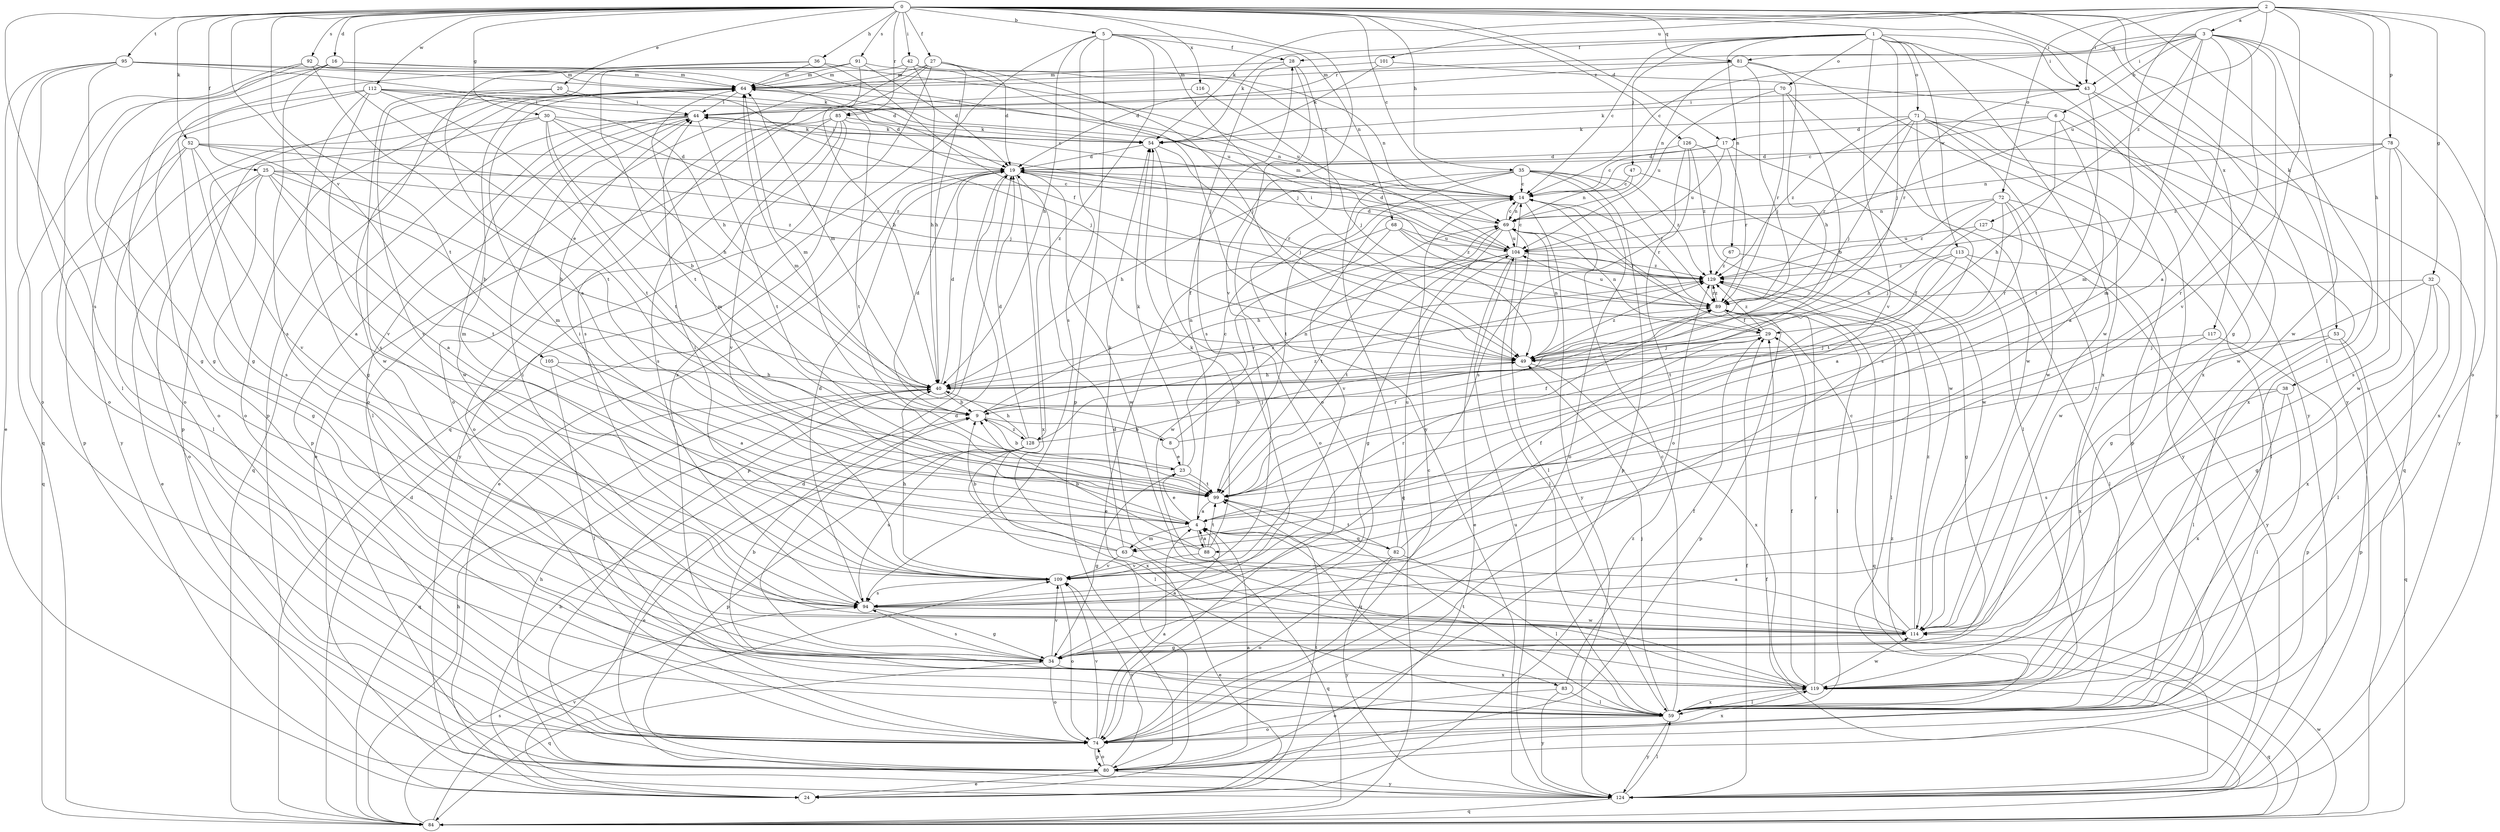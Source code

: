 strict digraph  {
0;
1;
2;
3;
4;
5;
6;
8;
9;
14;
16;
17;
19;
20;
23;
24;
25;
27;
28;
29;
30;
32;
34;
35;
36;
38;
40;
42;
43;
44;
47;
49;
52;
53;
54;
59;
63;
64;
67;
68;
69;
70;
71;
72;
74;
78;
80;
81;
82;
83;
84;
85;
88;
89;
91;
92;
94;
95;
99;
101;
104;
105;
109;
112;
113;
114;
116;
117;
119;
124;
126;
127;
128;
129;
0 -> 5  [label=b];
0 -> 14  [label=c];
0 -> 16  [label=d];
0 -> 17  [label=d];
0 -> 20  [label=e];
0 -> 23  [label=e];
0 -> 25  [label=f];
0 -> 27  [label=f];
0 -> 30  [label=g];
0 -> 35  [label=h];
0 -> 36  [label=h];
0 -> 42  [label=i];
0 -> 43  [label=i];
0 -> 52  [label=k];
0 -> 53  [label=k];
0 -> 59  [label=l];
0 -> 81  [label=q];
0 -> 85  [label=r];
0 -> 91  [label=s];
0 -> 92  [label=s];
0 -> 94  [label=s];
0 -> 95  [label=t];
0 -> 99  [label=t];
0 -> 105  [label=v];
0 -> 109  [label=v];
0 -> 112  [label=w];
0 -> 116  [label=x];
0 -> 117  [label=x];
0 -> 124  [label=y];
0 -> 126  [label=z];
1 -> 14  [label=c];
1 -> 28  [label=f];
1 -> 43  [label=i];
1 -> 47  [label=j];
1 -> 49  [label=j];
1 -> 54  [label=k];
1 -> 67  [label=n];
1 -> 70  [label=o];
1 -> 71  [label=o];
1 -> 109  [label=v];
1 -> 113  [label=w];
1 -> 114  [label=w];
1 -> 124  [label=y];
2 -> 3  [label=a];
2 -> 32  [label=g];
2 -> 34  [label=g];
2 -> 38  [label=h];
2 -> 43  [label=i];
2 -> 54  [label=k];
2 -> 63  [label=m];
2 -> 72  [label=o];
2 -> 74  [label=o];
2 -> 78  [label=p];
2 -> 101  [label=u];
2 -> 104  [label=u];
3 -> 4  [label=a];
3 -> 6  [label=b];
3 -> 14  [label=c];
3 -> 43  [label=i];
3 -> 63  [label=m];
3 -> 81  [label=q];
3 -> 85  [label=r];
3 -> 88  [label=r];
3 -> 109  [label=v];
3 -> 114  [label=w];
3 -> 124  [label=y];
3 -> 127  [label=z];
4 -> 23  [label=e];
4 -> 28  [label=f];
4 -> 63  [label=m];
4 -> 64  [label=m];
4 -> 82  [label=q];
4 -> 83  [label=q];
4 -> 88  [label=r];
5 -> 28  [label=f];
5 -> 40  [label=h];
5 -> 49  [label=j];
5 -> 68  [label=n];
5 -> 80  [label=p];
5 -> 84  [label=q];
5 -> 94  [label=s];
5 -> 128  [label=z];
6 -> 4  [label=a];
6 -> 14  [label=c];
6 -> 17  [label=d];
6 -> 40  [label=h];
6 -> 119  [label=x];
8 -> 23  [label=e];
8 -> 29  [label=f];
8 -> 64  [label=m];
8 -> 69  [label=n];
9 -> 8  [label=b];
9 -> 19  [label=d];
9 -> 64  [label=m];
9 -> 69  [label=n];
9 -> 128  [label=z];
9 -> 129  [label=z];
14 -> 69  [label=n];
14 -> 89  [label=r];
14 -> 109  [label=v];
14 -> 124  [label=y];
16 -> 64  [label=m];
16 -> 74  [label=o];
16 -> 84  [label=q];
16 -> 94  [label=s];
16 -> 104  [label=u];
17 -> 14  [label=c];
17 -> 19  [label=d];
17 -> 59  [label=l];
17 -> 89  [label=r];
17 -> 104  [label=u];
19 -> 14  [label=c];
19 -> 24  [label=e];
19 -> 80  [label=p];
19 -> 89  [label=r];
19 -> 114  [label=w];
19 -> 119  [label=x];
20 -> 44  [label=i];
20 -> 49  [label=j];
20 -> 94  [label=s];
20 -> 109  [label=v];
23 -> 9  [label=b];
23 -> 14  [label=c];
23 -> 34  [label=g];
23 -> 54  [label=k];
23 -> 99  [label=t];
24 -> 9  [label=b];
24 -> 99  [label=t];
24 -> 129  [label=z];
25 -> 4  [label=a];
25 -> 14  [label=c];
25 -> 24  [label=e];
25 -> 34  [label=g];
25 -> 40  [label=h];
25 -> 74  [label=o];
25 -> 99  [label=t];
25 -> 129  [label=z];
27 -> 19  [label=d];
27 -> 40  [label=h];
27 -> 49  [label=j];
27 -> 64  [label=m];
27 -> 74  [label=o];
27 -> 94  [label=s];
27 -> 119  [label=x];
28 -> 64  [label=m];
28 -> 74  [label=o];
28 -> 94  [label=s];
28 -> 124  [label=y];
29 -> 49  [label=j];
29 -> 69  [label=n];
29 -> 129  [label=z];
30 -> 9  [label=b];
30 -> 40  [label=h];
30 -> 49  [label=j];
30 -> 54  [label=k];
30 -> 80  [label=p];
30 -> 99  [label=t];
30 -> 109  [label=v];
32 -> 34  [label=g];
32 -> 59  [label=l];
32 -> 89  [label=r];
32 -> 99  [label=t];
32 -> 119  [label=x];
34 -> 4  [label=a];
34 -> 19  [label=d];
34 -> 74  [label=o];
34 -> 84  [label=q];
34 -> 94  [label=s];
34 -> 109  [label=v];
34 -> 119  [label=x];
35 -> 14  [label=c];
35 -> 40  [label=h];
35 -> 74  [label=o];
35 -> 80  [label=p];
35 -> 84  [label=q];
35 -> 89  [label=r];
35 -> 99  [label=t];
35 -> 129  [label=z];
36 -> 4  [label=a];
36 -> 29  [label=f];
36 -> 34  [label=g];
36 -> 64  [label=m];
36 -> 104  [label=u];
38 -> 9  [label=b];
38 -> 59  [label=l];
38 -> 94  [label=s];
38 -> 119  [label=x];
40 -> 9  [label=b];
40 -> 19  [label=d];
40 -> 64  [label=m];
40 -> 84  [label=q];
40 -> 89  [label=r];
42 -> 40  [label=h];
42 -> 49  [label=j];
42 -> 64  [label=m];
42 -> 69  [label=n];
42 -> 74  [label=o];
43 -> 44  [label=i];
43 -> 54  [label=k];
43 -> 89  [label=r];
43 -> 99  [label=t];
43 -> 114  [label=w];
43 -> 124  [label=y];
44 -> 54  [label=k];
44 -> 59  [label=l];
44 -> 80  [label=p];
44 -> 84  [label=q];
44 -> 99  [label=t];
44 -> 114  [label=w];
47 -> 14  [label=c];
47 -> 69  [label=n];
47 -> 114  [label=w];
49 -> 40  [label=h];
49 -> 69  [label=n];
49 -> 119  [label=x];
49 -> 129  [label=z];
52 -> 4  [label=a];
52 -> 9  [label=b];
52 -> 19  [label=d];
52 -> 59  [label=l];
52 -> 84  [label=q];
52 -> 94  [label=s];
52 -> 129  [label=z];
53 -> 49  [label=j];
53 -> 59  [label=l];
53 -> 80  [label=p];
53 -> 84  [label=q];
54 -> 19  [label=d];
54 -> 44  [label=i];
54 -> 49  [label=j];
54 -> 74  [label=o];
59 -> 14  [label=c];
59 -> 49  [label=j];
59 -> 74  [label=o];
59 -> 99  [label=t];
59 -> 119  [label=x];
59 -> 124  [label=y];
63 -> 9  [label=b];
63 -> 24  [label=e];
63 -> 44  [label=i];
63 -> 54  [label=k];
63 -> 109  [label=v];
64 -> 44  [label=i];
64 -> 69  [label=n];
64 -> 74  [label=o];
64 -> 80  [label=p];
64 -> 114  [label=w];
67 -> 34  [label=g];
67 -> 129  [label=z];
68 -> 24  [label=e];
68 -> 89  [label=r];
68 -> 104  [label=u];
68 -> 114  [label=w];
68 -> 129  [label=z];
69 -> 14  [label=c];
69 -> 19  [label=d];
69 -> 34  [label=g];
69 -> 59  [label=l];
69 -> 89  [label=r];
69 -> 99  [label=t];
69 -> 104  [label=u];
70 -> 9  [label=b];
70 -> 44  [label=i];
70 -> 89  [label=r];
70 -> 104  [label=u];
70 -> 114  [label=w];
71 -> 49  [label=j];
71 -> 54  [label=k];
71 -> 80  [label=p];
71 -> 84  [label=q];
71 -> 89  [label=r];
71 -> 94  [label=s];
71 -> 114  [label=w];
71 -> 124  [label=y];
71 -> 129  [label=z];
72 -> 4  [label=a];
72 -> 40  [label=h];
72 -> 59  [label=l];
72 -> 69  [label=n];
72 -> 99  [label=t];
72 -> 114  [label=w];
72 -> 129  [label=z];
74 -> 4  [label=a];
74 -> 14  [label=c];
74 -> 80  [label=p];
74 -> 109  [label=v];
74 -> 119  [label=x];
78 -> 19  [label=d];
78 -> 69  [label=n];
78 -> 94  [label=s];
78 -> 114  [label=w];
78 -> 119  [label=x];
78 -> 129  [label=z];
80 -> 4  [label=a];
80 -> 24  [label=e];
80 -> 40  [label=h];
80 -> 74  [label=o];
80 -> 109  [label=v];
80 -> 124  [label=y];
81 -> 19  [label=d];
81 -> 40  [label=h];
81 -> 49  [label=j];
81 -> 64  [label=m];
81 -> 69  [label=n];
81 -> 119  [label=x];
82 -> 29  [label=f];
82 -> 59  [label=l];
82 -> 74  [label=o];
82 -> 99  [label=t];
82 -> 104  [label=u];
82 -> 124  [label=y];
83 -> 29  [label=f];
83 -> 59  [label=l];
83 -> 74  [label=o];
83 -> 124  [label=y];
84 -> 19  [label=d];
84 -> 29  [label=f];
84 -> 40  [label=h];
84 -> 94  [label=s];
84 -> 109  [label=v];
84 -> 114  [label=w];
85 -> 24  [label=e];
85 -> 54  [label=k];
85 -> 74  [label=o];
85 -> 94  [label=s];
85 -> 99  [label=t];
85 -> 109  [label=v];
85 -> 124  [label=y];
88 -> 4  [label=a];
88 -> 9  [label=b];
88 -> 54  [label=k];
88 -> 64  [label=m];
88 -> 84  [label=q];
88 -> 99  [label=t];
88 -> 109  [label=v];
89 -> 29  [label=f];
89 -> 59  [label=l];
89 -> 80  [label=p];
89 -> 84  [label=q];
89 -> 104  [label=u];
89 -> 129  [label=z];
91 -> 14  [label=c];
91 -> 19  [label=d];
91 -> 40  [label=h];
91 -> 64  [label=m];
91 -> 80  [label=p];
91 -> 99  [label=t];
92 -> 19  [label=d];
92 -> 34  [label=g];
92 -> 64  [label=m];
92 -> 74  [label=o];
92 -> 99  [label=t];
94 -> 19  [label=d];
94 -> 34  [label=g];
94 -> 114  [label=w];
95 -> 24  [label=e];
95 -> 34  [label=g];
95 -> 40  [label=h];
95 -> 54  [label=k];
95 -> 59  [label=l];
95 -> 64  [label=m];
95 -> 74  [label=o];
99 -> 4  [label=a];
99 -> 89  [label=r];
101 -> 54  [label=k];
101 -> 64  [label=m];
101 -> 119  [label=x];
104 -> 14  [label=c];
104 -> 19  [label=d];
104 -> 24  [label=e];
104 -> 40  [label=h];
104 -> 59  [label=l];
104 -> 64  [label=m];
104 -> 99  [label=t];
104 -> 129  [label=z];
105 -> 4  [label=a];
105 -> 40  [label=h];
105 -> 59  [label=l];
109 -> 40  [label=h];
109 -> 44  [label=i];
109 -> 64  [label=m];
109 -> 74  [label=o];
109 -> 89  [label=r];
109 -> 94  [label=s];
112 -> 14  [label=c];
112 -> 19  [label=d];
112 -> 34  [label=g];
112 -> 44  [label=i];
112 -> 74  [label=o];
112 -> 99  [label=t];
112 -> 109  [label=v];
112 -> 124  [label=y];
113 -> 29  [label=f];
113 -> 59  [label=l];
113 -> 99  [label=t];
113 -> 124  [label=y];
113 -> 129  [label=z];
114 -> 4  [label=a];
114 -> 14  [label=c];
114 -> 34  [label=g];
114 -> 44  [label=i];
114 -> 129  [label=z];
116 -> 44  [label=i];
116 -> 49  [label=j];
117 -> 49  [label=j];
117 -> 80  [label=p];
117 -> 119  [label=x];
119 -> 9  [label=b];
119 -> 19  [label=d];
119 -> 29  [label=f];
119 -> 59  [label=l];
119 -> 84  [label=q];
119 -> 89  [label=r];
119 -> 114  [label=w];
124 -> 19  [label=d];
124 -> 29  [label=f];
124 -> 59  [label=l];
124 -> 84  [label=q];
124 -> 104  [label=u];
124 -> 129  [label=z];
126 -> 19  [label=d];
126 -> 74  [label=o];
126 -> 94  [label=s];
126 -> 114  [label=w];
126 -> 129  [label=z];
127 -> 34  [label=g];
127 -> 49  [label=j];
127 -> 104  [label=u];
128 -> 19  [label=d];
128 -> 24  [label=e];
128 -> 40  [label=h];
128 -> 49  [label=j];
128 -> 59  [label=l];
128 -> 80  [label=p];
128 -> 94  [label=s];
128 -> 119  [label=x];
128 -> 129  [label=z];
129 -> 44  [label=i];
129 -> 59  [label=l];
129 -> 89  [label=r];
}
